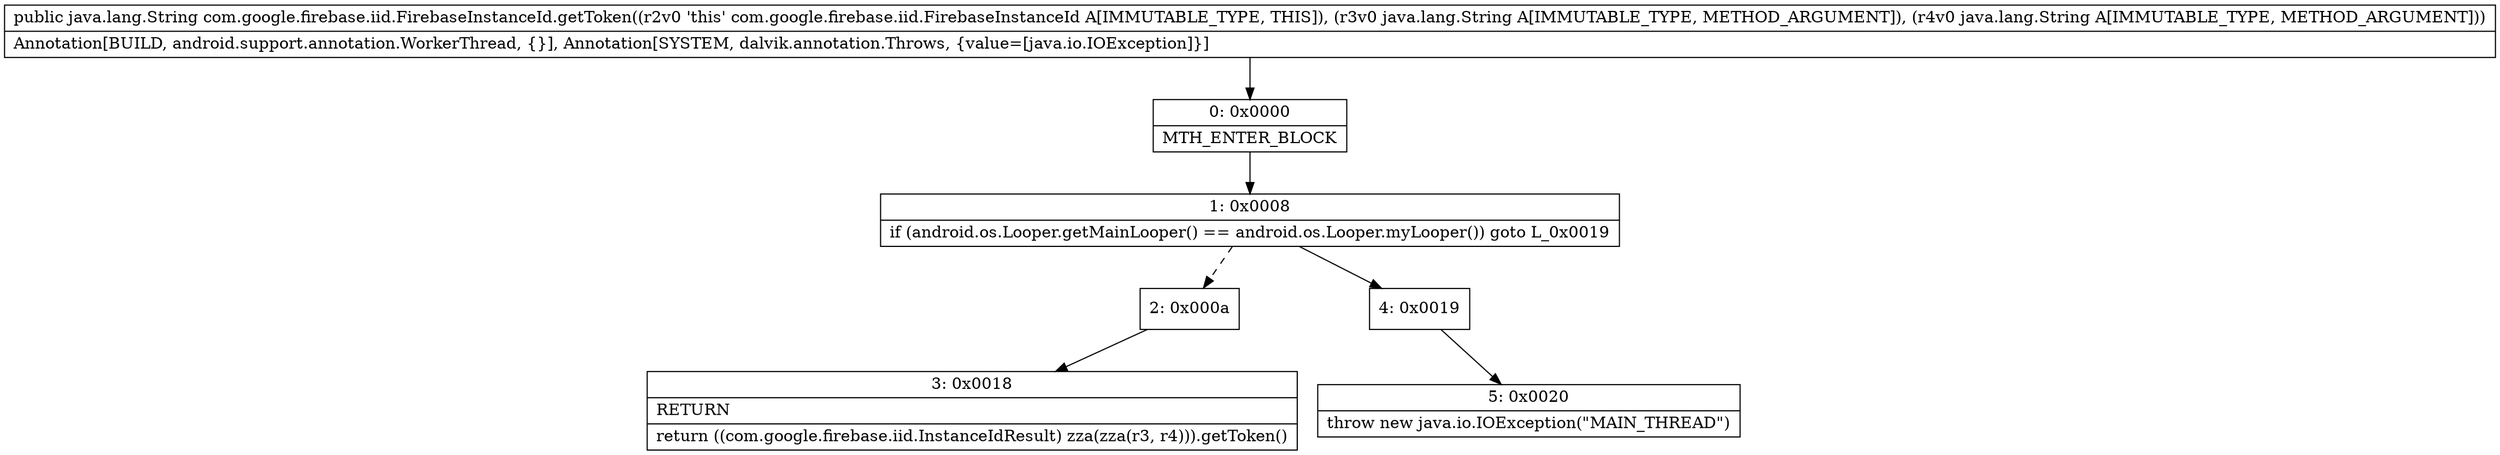 digraph "CFG forcom.google.firebase.iid.FirebaseInstanceId.getToken(Ljava\/lang\/String;Ljava\/lang\/String;)Ljava\/lang\/String;" {
Node_0 [shape=record,label="{0\:\ 0x0000|MTH_ENTER_BLOCK\l}"];
Node_1 [shape=record,label="{1\:\ 0x0008|if (android.os.Looper.getMainLooper() == android.os.Looper.myLooper()) goto L_0x0019\l}"];
Node_2 [shape=record,label="{2\:\ 0x000a}"];
Node_3 [shape=record,label="{3\:\ 0x0018|RETURN\l|return ((com.google.firebase.iid.InstanceIdResult) zza(zza(r3, r4))).getToken()\l}"];
Node_4 [shape=record,label="{4\:\ 0x0019}"];
Node_5 [shape=record,label="{5\:\ 0x0020|throw new java.io.IOException(\"MAIN_THREAD\")\l}"];
MethodNode[shape=record,label="{public java.lang.String com.google.firebase.iid.FirebaseInstanceId.getToken((r2v0 'this' com.google.firebase.iid.FirebaseInstanceId A[IMMUTABLE_TYPE, THIS]), (r3v0 java.lang.String A[IMMUTABLE_TYPE, METHOD_ARGUMENT]), (r4v0 java.lang.String A[IMMUTABLE_TYPE, METHOD_ARGUMENT]))  | Annotation[BUILD, android.support.annotation.WorkerThread, \{\}], Annotation[SYSTEM, dalvik.annotation.Throws, \{value=[java.io.IOException]\}]\l}"];
MethodNode -> Node_0;
Node_0 -> Node_1;
Node_1 -> Node_2[style=dashed];
Node_1 -> Node_4;
Node_2 -> Node_3;
Node_4 -> Node_5;
}

